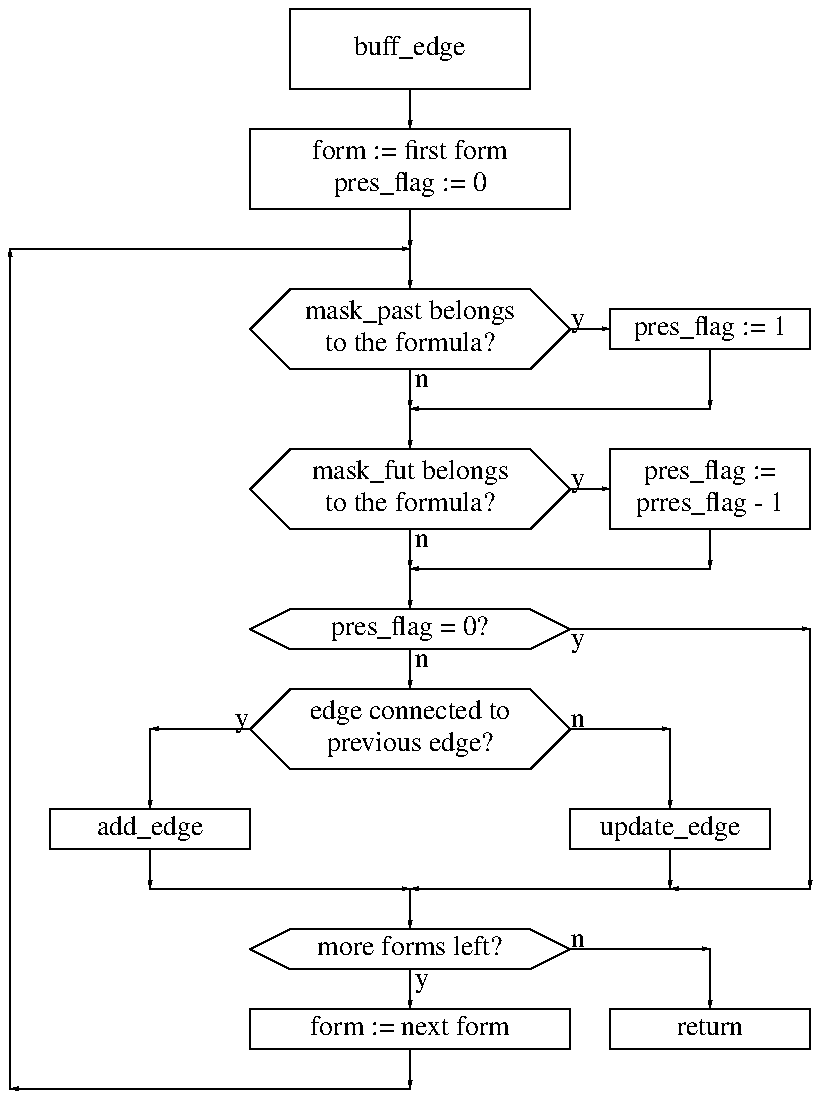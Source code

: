 .PS 4.0i
scale = .1

"form := next form" at (0.500000, 0.075000)
line solid from (0.300000, 0.05000) to (0.700000, 0.050000)
line solid from (0.700000, 0.05000) to (0.700000, 0.100000)
line solid from (0.700000, 0.10000) to (0.300000, 0.100000)
line solid from (0.300000, 0.10000) to (0.300000, 0.050000)
arrow from (0.500000, 0.050000) to (0.500000, 0.000000)
arrow from (0.500000, 0.000000) to (0.000000, 0.000000)
arrow from (0.000000, 0.000000) to (0.000000, 1.050000)
arrow from (0.000000, 1.050000) to (0.500000, 1.050000)

"more forms left?" at (0.500000, 0.175000)
"n" at (0.710000, 0.185000)
"y" at (0.515000, 0.135000)
line solid from (0.350000, 0.15000) to (0.650000, 0.150000)
line solid from (0.650000, 0.15000) to (0.700000, 0.175000)
line solid from (0.700000, 0.17500) to (0.650000, 0.200000)
line solid from (0.650000, 0.20000) to (0.350000, 0.200000)
line solid from (0.350000, 0.20000) to (0.300000, 0.175000)
line solid from (0.300000, 0.17500) to (0.350000, 0.150000)
arrow from (0.700000, 0.175000) to (0.875000, 0.175000)
arrow from (0.875000, 0.175000) to (0.875000, 0.100000)
arrow from (0.500000, 0.150000) to (0.500000, 0.100000)

"return" at (0.875000, 0.075000)
line solid from (0.750000, 0.05000) to (1.000000, 0.050000)
line solid from (1.000000, 0.05000) to (1.000000, 0.100000)
line solid from (1.000000, 0.10000) to (0.750000, 0.100000)
line solid from (0.750000, 0.10000) to (0.750000, 0.050000)

"add_edge" at (0.175000, 0.325000)
line solid from (0.050000, 0.30000) to (0.300000, 0.300000)
line solid from (0.300000, 0.30000) to (0.300000, 0.350000)
line solid from (0.300000, 0.35000) to (0.050000, 0.350000)
line solid from (0.050000, 0.35000) to (0.050000, 0.300000)
arrow from (0.175000, 0.300000) to (0.175000, 0.250000)
arrow from (0.175000, 0.250000) to (0.500000, 0.250000)

"update_edge" at (0.825000, 0.325000)
line solid from (0.700000, 0.30000) to (0.950000, 0.300000)
line solid from (0.950000, 0.30000) to (0.950000, 0.350000)
line solid from (0.950000, 0.35000) to (0.700000, 0.350000)
line solid from (0.700000, 0.35000) to (0.700000, 0.300000)
arrow from (0.825000, 0.300000) to (0.825000, 0.250000)
arrow from (0.825000, 0.250000) to (0.500000, 0.250000)
arrow from (0.500000, 0.250000) to (0.500000, 0.200000)

"edge connected to" at (0.500000, 0.470000)
"previous edge?" at (0.500000, 0.430000)
"y" at (0.290000, 0.460000)
"n" at (0.710000, 0.460000)
line solid from (0.350000, 0.40000) to (0.650000, 0.400000)
line solid from (0.650000, 0.40000) to (0.700000, 0.450000)
line solid from (0.700000, 0.45000) to (0.650000, 0.500000)
line solid from (0.650000, 0.50000) to (0.350000, 0.500000)
line solid from (0.350000, 0.50000) to (0.300000, 0.450000)
line solid from (0.300000, 0.45000) to (0.350000, 0.400000)
arrow from (0.300000, 0.450000) to (0.175000, 0.450000)
arrow from (0.175000, 0.450000) to (0.175000, 0.350000)
arrow from (0.700000, 0.450000) to (0.825000, 0.450000)
arrow from (0.825000, 0.450000) to (0.825000, 0.350000)

"pres_flag = 0?" at (0.500000, 0.575000)
"y" at (0.710000, 0.560000)
"n" at (0.515000, 0.535000)
line solid from (0.350000, 0.55000) to (0.650000, 0.550000)
line solid from (0.650000, 0.55000) to (0.700000, 0.575000)
line solid from (0.700000, 0.57500) to (0.650000, 0.600000)
line solid from (0.650000, 0.60000) to (0.350000, 0.600000)
line solid from (0.350000, 0.60000) to (0.300000, 0.575000)
line solid from (0.300000, 0.57500) to (0.350000, 0.550000)
arrow from (0.700000, 0.575000) to (1.000000, 0.575000)
arrow from (1.000000, 0.575000) to (1.000000, 0.250000)
arrow from (1.000000, 0.250000) to (0.825000, 0.250000)
arrow from (0.500000, 0.550000) to (0.500000, 0.500000)

"mask_fut belongs" at (0.500000, 0.770000)
"to the formula?" at (0.500000, 0.730000)
"y" at (0.710000, 0.760000)
"n" at (0.515000, 0.685000)
line solid from (0.350000, 0.70000) to (0.650000, 0.700000)
line solid from (0.650000, 0.70000) to (0.700000, 0.750000)
line solid from (0.700000, 0.75000) to (0.650000, 0.800000)
line solid from (0.650000, 0.80000) to (0.350000, 0.800000)
line solid from (0.350000, 0.80000) to (0.300000, 0.750000)
line solid from (0.300000, 0.75000) to (0.350000, 0.700000)
arrow from (0.500000, 0.700000) to (0.500000, 0.650000)
arrow from (0.500000, 0.650000) to (0.500000, 0.600000)
arrow from (0.700000, 0.750000) to (0.750000, 0.750000)

"mask_past belongs" at (0.500000, 0.970000)
"to the formula?" at (0.500000, 0.930000)
"y" at (0.710000, 0.960000)
"n" at (0.515000, 0.885000)
line solid from (0.350000, 0.90000) to (0.650000, 0.900000)
line solid from (0.650000, 0.90000) to (0.700000, 0.950000)
line solid from (0.700000, 0.95000) to (0.650000, 1.000000)
line solid from (0.650000, 1.00000) to (0.350000, 1.000000)
line solid from (0.350000, 1.00000) to (0.300000, 0.950000)
line solid from (0.300000, 0.95000) to (0.350000, 0.900000)
arrow from (0.500000, 0.900000) to (0.500000, 0.850000)
arrow from (0.500000, 0.850000) to (0.500000, 0.800000)
arrow from (0.700000, 0.950000) to (0.750000, 0.950000)

"pres_flag :=" at (0.875000, 0.770000)
"prres_flag - 1" at (0.875000, 0.730000)
line solid from (0.750000, 0.70000) to (1.000000, 0.700000)
line solid from (1.000000, 0.70000) to (1.000000, 0.800000)
line solid from (1.000000, 0.80000) to (0.750000, 0.800000)
line solid from (0.750000, 0.80000) to (0.750000, 0.700000)
arrow from (0.875000, 0.700000) to (0.875000, 0.650000)
arrow from (0.875000, 0.650000) to (0.500000, 0.650000)

"pres_flag := 1" at (0.875000, 0.950000)
line solid from (0.750000, 0.92500) to (1.000000, 0.925000)
line solid from (1.000000, 0.92500) to (1.000000, 0.975000)
line solid from (1.000000, 0.97500) to (0.750000, 0.975000)
line solid from (0.750000, 0.97500) to (0.750000, 0.925000)
arrow from (0.875000, 0.925000) to (0.875000, 0.850000)
arrow from (0.875000, 0.850000) to (0.500000, 0.850000)

"form := first form" at (0.500000, 1.170000)
"pres_flag := 0" at (0.500000, 1.130000)
line solid from (0.300000, 1.10000) to (0.700000, 1.100000)
line solid from (0.700000, 1.10000) to (0.700000, 1.200000)
line solid from (0.700000, 1.20000) to (0.300000, 1.200000)
line solid from (0.300000, 1.20000) to (0.300000, 1.100000)
arrow from (0.500000, 1.100000) to (0.500000, 1.050000)
arrow from (0.500000, 1.050000) to (0.500000, 1.000000)

"buff_edge" at (0.500000, 1.300000)
line solid from (0.350000, 1.25000) to (0.650000, 1.250000)
line solid from (0.650000, 1.25000) to (0.650000, 1.350000)
line solid from (0.650000, 1.35000) to (0.350000, 1.350000)
line solid from (0.350000, 1.35000) to (0.350000, 1.250000)
arrow from (0.500000, 1.250000) to (0.500000, 1.200000)
.PE

